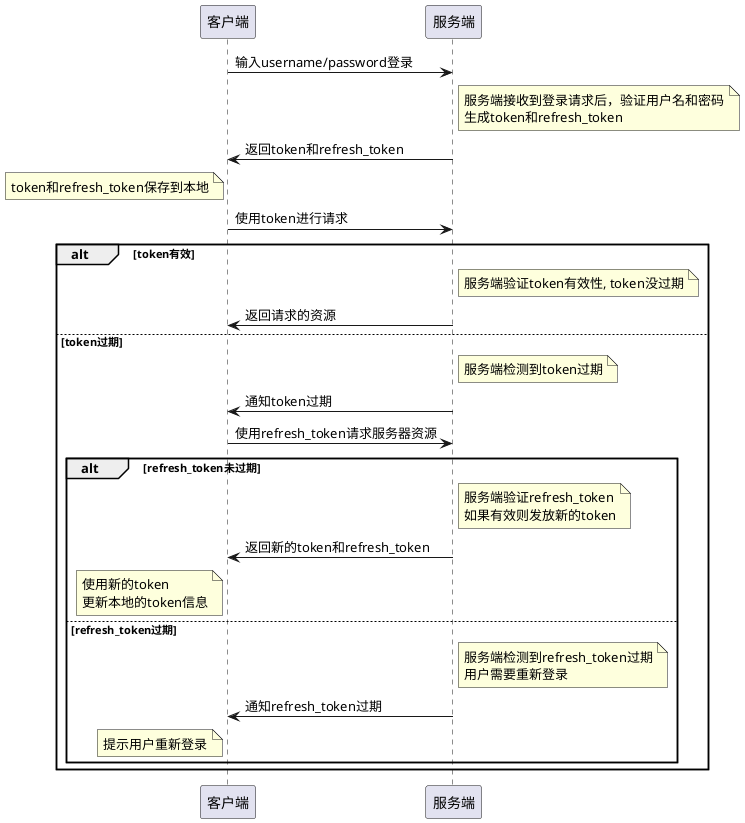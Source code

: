 @startuml

participant "客户端" as Client
participant "服务端" as Server

' 客户端发送登录请求
Client -> Server : 输入username/password登录
note right of Server
  服务端接收到登录请求后，验证用户名和密码
  生成token和refresh_token
end note

Server -> Client : 返回token和refresh_token
note left of Client
  token和refresh_token保存到本地
end note

Client -> Server : 使用token进行请求
alt token有效
  note right of Server : 服务端验证token有效性, token没过期
  Server -> Client : 返回请求的资源
else token过期
  note right of Server : 服务端检测到token过期
  Server -> Client : 通知token过期
  Client -> Server : 使用refresh_token请求服务器资源
    alt refresh_token未过期
        note right of Server
            服务端验证refresh_token
            如果有效则发放新的token
        end note
        Server -> Client : 返回新的token和refresh_token
        note left of Client
            使用新的token
            更新本地的token信息
        end note
    else refresh_token过期
        note right of Server
            服务端检测到refresh_token过期
            用户需要重新登录
        end note
        Server -> Client : 通知refresh_token过期
        note left of Client
            提示用户重新登录
        end note
    end
end
@enduml

